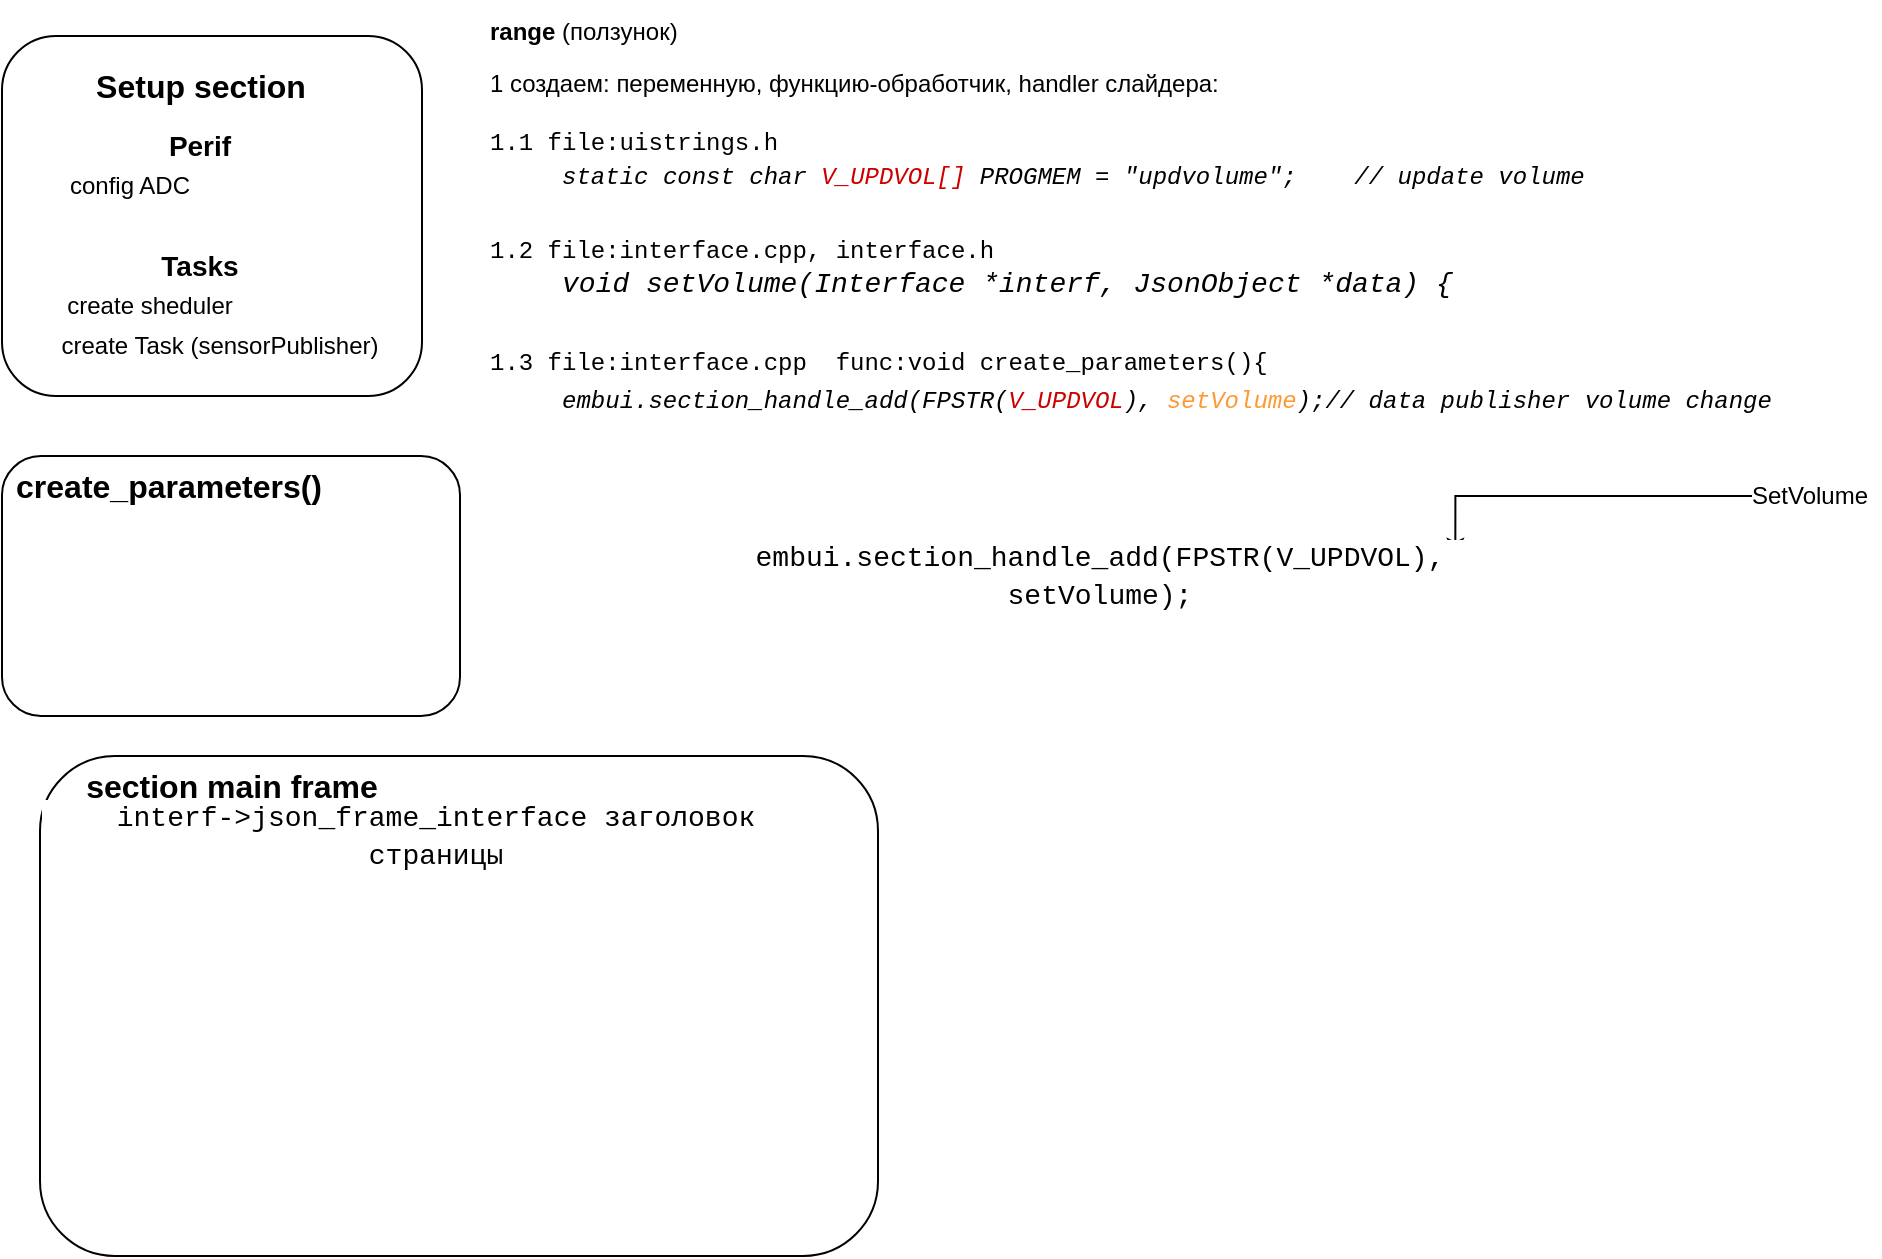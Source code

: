 <mxfile version="20.2.3" type="device"><diagram id="NA2IUqYQid8RGXO2GRWK" name="Страница 1"><mxGraphModel dx="1483" dy="927" grid="1" gridSize="10" guides="1" tooltips="1" connect="1" arrows="1" fold="1" page="1" pageScale="1" pageWidth="827" pageHeight="1169" math="0" shadow="0"><root><mxCell id="0"/><mxCell id="1" parent="0"/><mxCell id="xQ1uo8NIF_EHIE0FoGwl-7" value="" style="rounded=1;whiteSpace=wrap;html=1;" vertex="1" parent="1"><mxGeometry x="41" y="20" width="210" height="180" as="geometry"/></mxCell><mxCell id="xQ1uo8NIF_EHIE0FoGwl-2" value="create sheduler" style="text;html=1;strokeColor=none;fillColor=none;align=center;verticalAlign=middle;whiteSpace=wrap;rounded=0;" vertex="1" parent="1"><mxGeometry x="50" y="140" width="130" height="30" as="geometry"/></mxCell><mxCell id="xQ1uo8NIF_EHIE0FoGwl-3" value="create Task (sensorPublisher)" style="text;html=1;strokeColor=none;fillColor=none;align=center;verticalAlign=middle;whiteSpace=wrap;rounded=0;" vertex="1" parent="1"><mxGeometry x="60" y="160" width="180" height="30" as="geometry"/></mxCell><mxCell id="xQ1uo8NIF_EHIE0FoGwl-4" style="edgeStyle=orthogonalEdgeStyle;rounded=0;orthogonalLoop=1;jettySize=auto;html=1;exitX=0.5;exitY=1;exitDx=0;exitDy=0;" edge="1" parent="1" source="xQ1uo8NIF_EHIE0FoGwl-3" target="xQ1uo8NIF_EHIE0FoGwl-3"><mxGeometry relative="1" as="geometry"/></mxCell><mxCell id="xQ1uo8NIF_EHIE0FoGwl-6" value="&lt;b&gt;&lt;font style=&quot;font-size: 14px;&quot;&gt;Tasks&lt;/font&gt;&lt;/b&gt;" style="text;html=1;strokeColor=none;fillColor=none;align=center;verticalAlign=middle;whiteSpace=wrap;rounded=0;" vertex="1" parent="1"><mxGeometry x="110" y="120" width="60" height="30" as="geometry"/></mxCell><mxCell id="xQ1uo8NIF_EHIE0FoGwl-8" value="config ADC" style="text;html=1;strokeColor=none;fillColor=none;align=center;verticalAlign=middle;whiteSpace=wrap;rounded=0;" vertex="1" parent="1"><mxGeometry x="40" y="80" width="130" height="30" as="geometry"/></mxCell><mxCell id="xQ1uo8NIF_EHIE0FoGwl-10" style="edgeStyle=orthogonalEdgeStyle;rounded=0;orthogonalLoop=1;jettySize=auto;html=1;exitX=0.5;exitY=1;exitDx=0;exitDy=0;" edge="1" parent="1"><mxGeometry relative="1" as="geometry"><mxPoint x="151" y="120" as="sourcePoint"/><mxPoint x="151" y="120" as="targetPoint"/></mxGeometry></mxCell><mxCell id="xQ1uo8NIF_EHIE0FoGwl-11" value="&lt;span style=&quot;font-size: 16px;&quot;&gt;&lt;b&gt;Setup section&lt;/b&gt;&lt;/span&gt;" style="text;html=1;strokeColor=none;fillColor=none;align=center;verticalAlign=middle;whiteSpace=wrap;rounded=0;" vertex="1" parent="1"><mxGeometry x="75.5" y="30" width="129" height="30" as="geometry"/></mxCell><mxCell id="xQ1uo8NIF_EHIE0FoGwl-13" value="&lt;b&gt;&lt;font style=&quot;font-size: 14px;&quot;&gt;Perif&lt;/font&gt;&lt;/b&gt;" style="text;html=1;strokeColor=none;fillColor=none;align=center;verticalAlign=middle;whiteSpace=wrap;rounded=0;" vertex="1" parent="1"><mxGeometry x="110" y="60" width="60" height="30" as="geometry"/></mxCell><mxCell id="xQ1uo8NIF_EHIE0FoGwl-14" value="" style="rounded=1;whiteSpace=wrap;html=1;fontSize=14;" vertex="1" parent="1"><mxGeometry x="41" y="230" width="229" height="130" as="geometry"/></mxCell><mxCell id="xQ1uo8NIF_EHIE0FoGwl-15" value="&lt;span style=&quot;font-size: 16px;&quot;&gt;&lt;b&gt;create_parameters()&lt;/b&gt;&lt;/span&gt;" style="text;html=1;strokeColor=none;fillColor=none;align=center;verticalAlign=middle;whiteSpace=wrap;rounded=0;" vertex="1" parent="1"><mxGeometry x="60" y="230" width="129" height="30" as="geometry"/></mxCell><mxCell id="xQ1uo8NIF_EHIE0FoGwl-17" value="" style="rounded=1;whiteSpace=wrap;html=1;fontSize=14;" vertex="1" parent="1"><mxGeometry x="60" y="380" width="419" height="250" as="geometry"/></mxCell><mxCell id="xQ1uo8NIF_EHIE0FoGwl-18" value="&lt;span style=&quot;font-size: 16px;&quot;&gt;&lt;b&gt;section main frame&lt;/b&gt;&lt;/span&gt;" style="text;html=1;strokeColor=none;fillColor=none;align=center;verticalAlign=middle;whiteSpace=wrap;rounded=0;" vertex="1" parent="1"><mxGeometry x="53.75" y="380" width="203.5" height="30" as="geometry"/></mxCell><mxCell id="xQ1uo8NIF_EHIE0FoGwl-19" value="&lt;div style=&quot;font-family: Consolas, &amp;quot;Courier New&amp;quot;, monospace; font-size: 14px; line-height: 19px;&quot;&gt;&lt;span style=&quot;&quot;&gt;interf&lt;/span&gt;-&amp;gt;&lt;span style=&quot;&quot;&gt;json_frame_interface заголовок страницы&lt;/span&gt;&lt;/div&gt;" style="text;html=1;strokeColor=none;fillColor=none;align=center;verticalAlign=middle;whiteSpace=wrap;rounded=0;fontColor=#000000;labelBackgroundColor=#FFFFFF;" vertex="1" parent="1"><mxGeometry x="60" y="410" width="395.5" height="20" as="geometry"/></mxCell><mxCell id="xQ1uo8NIF_EHIE0FoGwl-20" value="&lt;h1 style=&quot;font-size: 12px;&quot;&gt;range &lt;span style=&quot;font-weight: normal;&quot;&gt;(ползунок)&lt;/span&gt;&lt;/h1&gt;&lt;p style=&quot;font-size: 12px;&quot;&gt;&lt;font style=&quot;font-size: 12px;&quot;&gt;1 создаем: переменную, функцию-обработчик, handler слайдера:&lt;/font&gt;&lt;/p&gt;&lt;font style=&quot;font-size: 12px;&quot;&gt;&lt;span style=&quot;font-family: Consolas, &amp;quot;Courier New&amp;quot;, monospace;&quot;&gt;1.1 file:uistrings.h&lt;br&gt;&lt;/span&gt;&lt;span style=&quot;font-family: Consolas, &amp;quot;Courier New&amp;quot;, monospace;&quot;&gt;&amp;nbsp; &amp;nbsp; &amp;nbsp;&lt;i&gt;static&lt;/i&gt;&lt;/span&gt;&lt;i&gt;&lt;span style=&quot;font-family: Consolas, &amp;quot;Courier New&amp;quot;, monospace;&quot;&gt;&amp;nbsp;&lt;/span&gt;&lt;span style=&quot;font-family: Consolas, &amp;quot;Courier New&amp;quot;, monospace;&quot;&gt;const&lt;/span&gt;&lt;span style=&quot;font-family: Consolas, &amp;quot;Courier New&amp;quot;, monospace;&quot;&gt;&amp;nbsp;&lt;/span&gt;&lt;span style=&quot;font-family: Consolas, &amp;quot;Courier New&amp;quot;, monospace;&quot;&gt;char&lt;/span&gt;&lt;span style=&quot;font-family: Consolas, &amp;quot;Courier New&amp;quot;, monospace;&quot;&gt;&amp;nbsp;&lt;/span&gt;&lt;span style=&quot;font-family: Consolas, &amp;quot;Courier New&amp;quot;, monospace;&quot;&gt;&lt;font color=&quot;#cc0000&quot;&gt;V_UPDVOL&lt;/font&gt;&lt;/span&gt;&lt;span style=&quot;font-family: Consolas, &amp;quot;Courier New&amp;quot;, monospace;&quot;&gt;&lt;font color=&quot;#cc0000&quot;&gt;[]&lt;/font&gt;&amp;nbsp;&lt;/span&gt;&lt;span style=&quot;font-family: Consolas, &amp;quot;Courier New&amp;quot;, monospace;&quot;&gt;PROGMEM&lt;/span&gt;&lt;span style=&quot;font-family: Consolas, &amp;quot;Courier New&amp;quot;, monospace;&quot;&gt;&amp;nbsp;=&amp;nbsp;&lt;/span&gt;&lt;span style=&quot;font-family: Consolas, &amp;quot;Courier New&amp;quot;, monospace;&quot;&gt;&quot;updvolume&quot;&lt;/span&gt;&lt;span style=&quot;font-family: Consolas, &amp;quot;Courier New&amp;quot;, monospace;&quot;&gt;;&lt;/span&gt;&lt;span style=&quot;font-family: Consolas, &amp;quot;Courier New&amp;quot;, monospace;&quot;&gt;&amp;nbsp;&amp;nbsp; &amp;nbsp;// update volume&lt;/span&gt;&lt;/i&gt;&lt;/font&gt;&lt;div style=&quot;font-family: Consolas, &amp;quot;Courier New&amp;quot;, monospace; line-height: 19px; font-size: 12px;&quot;&gt;&lt;br&gt;&lt;/div&gt;&lt;div style=&quot;font-family: Consolas, &amp;quot;Courier New&amp;quot;, monospace; line-height: 19px; font-size: 12px;&quot;&gt;&lt;/div&gt;&lt;span style=&quot;font-family: Consolas, &amp;quot;Courier New&amp;quot;, monospace; font-size: 12px;&quot;&gt;1.2 file:interface.cpp, interface.h&lt;/span&gt;&lt;div style=&quot;font-family: Consolas, &amp;quot;Courier New&amp;quot;, monospace; line-height: 19px; font-size: 12px;&quot;&gt;&amp;nbsp; &amp;nbsp; &amp;nbsp;&lt;font style=&quot;background-color: rgb(255, 255, 255);&quot;&gt;&lt;i&gt;&lt;span style=&quot;font-size: 14px;&quot;&gt;void&lt;/span&gt;&lt;span style=&quot;font-size: 14px;&quot;&gt; &lt;/span&gt;&lt;span style=&quot;font-size: 14px;&quot;&gt;setVolume&lt;/span&gt;&lt;span style=&quot;font-size: 14px;&quot;&gt;(&lt;/span&gt;&lt;span style=&quot;font-size: 14px;&quot;&gt;Interface&lt;/span&gt;&lt;span style=&quot;font-size: 14px;&quot;&gt; &lt;/span&gt;&lt;span style=&quot;font-size: 14px;&quot;&gt;*&lt;/span&gt;&lt;span style=&quot;font-size: 14px;&quot;&gt;interf&lt;/span&gt;&lt;span style=&quot;font-size: 14px;&quot;&gt;, &lt;/span&gt;&lt;span style=&quot;font-size: 14px;&quot;&gt;JsonObject&lt;/span&gt;&lt;span style=&quot;font-size: 14px;&quot;&gt; &lt;/span&gt;&lt;span style=&quot;font-size: 14px;&quot;&gt;*&lt;/span&gt;&lt;span style=&quot;font-size: 14px;&quot;&gt;data&lt;/span&gt;&lt;span style=&quot;font-size: 14px;&quot;&gt;) {&lt;/span&gt;&lt;/i&gt;&lt;/font&gt;&lt;/div&gt;&lt;div style=&quot;font-family: Consolas, &amp;quot;Courier New&amp;quot;, monospace; line-height: 19px; font-size: 12px;&quot;&gt;&lt;font style=&quot;background-color: rgb(255, 255, 255);&quot;&gt;&lt;i&gt;&lt;span style=&quot;font-size: 14px;&quot;&gt;&lt;br&gt;&lt;/span&gt;&lt;/i&gt;&lt;/font&gt;&lt;/div&gt;&lt;div style=&quot;font-family: Consolas, &amp;quot;Courier New&amp;quot;, monospace; line-height: 19px; font-size: 12px;&quot;&gt;&lt;font style=&quot;font-size: 12px;&quot;&gt;&lt;span style=&quot;background-color: rgb(255, 255, 255);&quot;&gt;1.3 file:interface.cpp&amp;nbsp;&amp;nbsp;&lt;/span&gt;func:void create_parameters(){&lt;/font&gt;&lt;/div&gt;&lt;div style=&quot;font-family: Consolas, &amp;quot;Courier New&amp;quot;, monospace; line-height: 19px; font-size: 12px;&quot;&gt;&lt;div style=&quot;line-height: 19px;&quot;&gt;&lt;span style=&quot;background-color: rgb(255, 255, 255);&quot;&gt;&lt;font style=&quot;font-size: 12px;&quot;&gt;&amp;nbsp; &amp;nbsp; &amp;nbsp;&lt;i&gt;embui.section_handle_add(FPSTR(&lt;font color=&quot;#cc0000&quot;&gt;V_UPDVOL&lt;/font&gt;), &lt;font color=&quot;#ff9933&quot;&gt;setVolume&lt;/font&gt;);// data publisher volume change&lt;/i&gt;&lt;/font&gt;&lt;/span&gt;&lt;/div&gt;&lt;/div&gt;" style="text;html=1;strokeColor=none;fillColor=none;spacing=5;spacingTop=-20;whiteSpace=wrap;overflow=hidden;rounded=0;labelBackgroundColor=#FFFFFF;fontSize=14;fontColor=#000000;" vertex="1" parent="1"><mxGeometry x="280" y="12.5" width="700" height="307.5" as="geometry"/></mxCell><mxCell id="xQ1uo8NIF_EHIE0FoGwl-25" style="edgeStyle=orthogonalEdgeStyle;rounded=0;orthogonalLoop=1;jettySize=auto;html=1;entryX=0.923;entryY=-0.007;entryDx=0;entryDy=0;entryPerimeter=0;fontSize=12;fontColor=#000000;" edge="1" parent="1" source="xQ1uo8NIF_EHIE0FoGwl-22" target="xQ1uo8NIF_EHIE0FoGwl-24"><mxGeometry relative="1" as="geometry"/></mxCell><mxCell id="xQ1uo8NIF_EHIE0FoGwl-22" value="SetVolume" style="text;html=1;strokeColor=none;fillColor=none;align=center;verticalAlign=middle;whiteSpace=wrap;rounded=0;labelBackgroundColor=#FFFFFF;fontSize=12;fontColor=#000000;" vertex="1" parent="1"><mxGeometry x="920" y="240" width="50" height="20" as="geometry"/></mxCell><mxCell id="xQ1uo8NIF_EHIE0FoGwl-24" value="&lt;div style=&quot;font-family: Consolas, &amp;quot;Courier New&amp;quot;, monospace; font-size: 14px; line-height: 19px;&quot;&gt;&lt;span style=&quot;background-color: rgb(255, 255, 255);&quot;&gt;embui.section_handle_add(FPSTR(V_UPDVOL), setVolume);&lt;/span&gt;&lt;/div&gt;" style="text;html=1;strokeColor=none;fillColor=none;align=center;verticalAlign=middle;whiteSpace=wrap;rounded=0;labelBackgroundColor=#FFFFFF;fontSize=12;fontColor=#000000;" vertex="1" parent="1"><mxGeometry x="380" y="280" width="420" height="20" as="geometry"/></mxCell></root></mxGraphModel></diagram></mxfile>